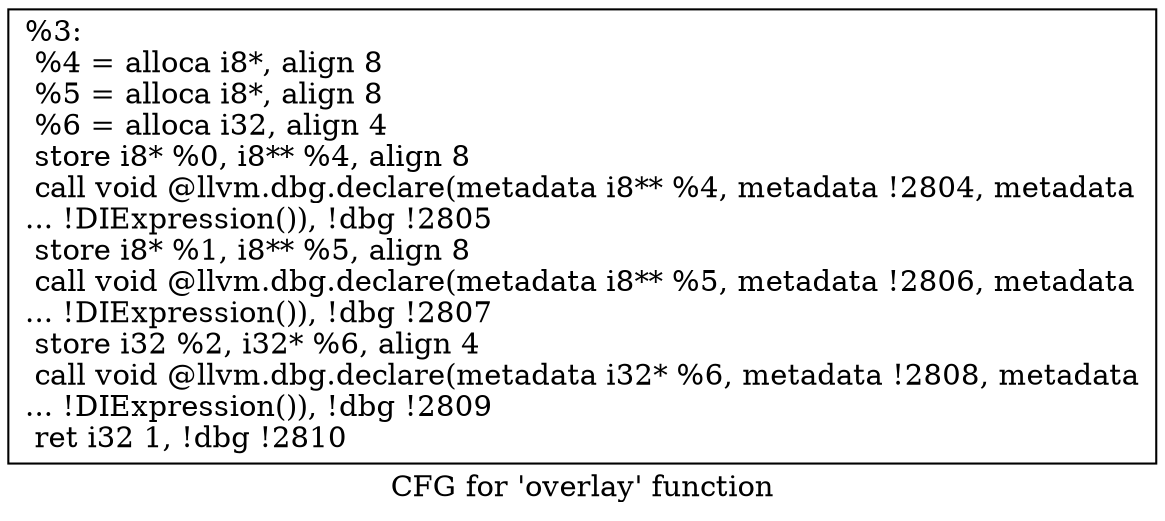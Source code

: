 digraph "CFG for 'overlay' function" {
	label="CFG for 'overlay' function";

	Node0x556852542fd0 [shape=record,label="{%3:\l  %4 = alloca i8*, align 8\l  %5 = alloca i8*, align 8\l  %6 = alloca i32, align 4\l  store i8* %0, i8** %4, align 8\l  call void @llvm.dbg.declare(metadata i8** %4, metadata !2804, metadata\l... !DIExpression()), !dbg !2805\l  store i8* %1, i8** %5, align 8\l  call void @llvm.dbg.declare(metadata i8** %5, metadata !2806, metadata\l... !DIExpression()), !dbg !2807\l  store i32 %2, i32* %6, align 4\l  call void @llvm.dbg.declare(metadata i32* %6, metadata !2808, metadata\l... !DIExpression()), !dbg !2809\l  ret i32 1, !dbg !2810\l}"];
}
